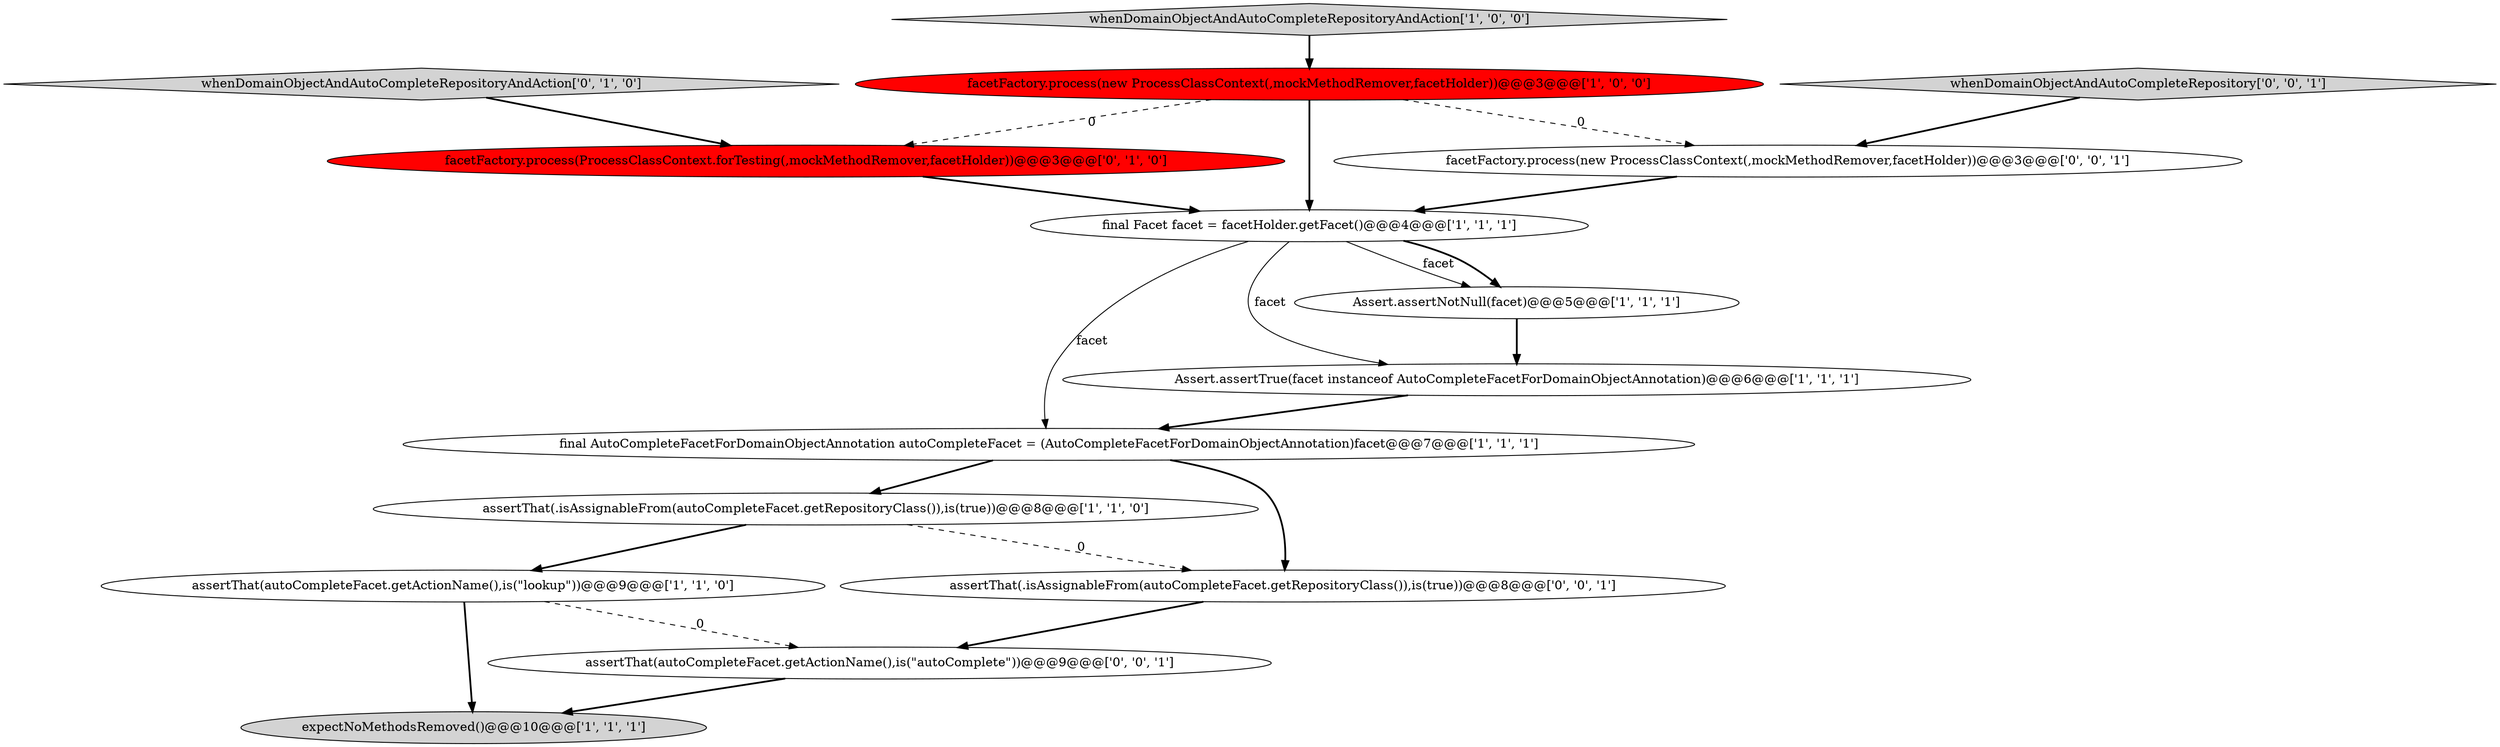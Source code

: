 digraph {
10 [style = filled, label = "whenDomainObjectAndAutoCompleteRepositoryAndAction['0', '1', '0']", fillcolor = lightgray, shape = diamond image = "AAA0AAABBB2BBB"];
3 [style = filled, label = "expectNoMethodsRemoved()@@@10@@@['1', '1', '1']", fillcolor = lightgray, shape = ellipse image = "AAA0AAABBB1BBB"];
1 [style = filled, label = "final AutoCompleteFacetForDomainObjectAnnotation autoCompleteFacet = (AutoCompleteFacetForDomainObjectAnnotation)facet@@@7@@@['1', '1', '1']", fillcolor = white, shape = ellipse image = "AAA0AAABBB1BBB"];
7 [style = filled, label = "assertThat(.isAssignableFrom(autoCompleteFacet.getRepositoryClass()),is(true))@@@8@@@['1', '1', '0']", fillcolor = white, shape = ellipse image = "AAA0AAABBB1BBB"];
5 [style = filled, label = "assertThat(autoCompleteFacet.getActionName(),is(\"lookup\"))@@@9@@@['1', '1', '0']", fillcolor = white, shape = ellipse image = "AAA0AAABBB1BBB"];
13 [style = filled, label = "facetFactory.process(new ProcessClassContext(,mockMethodRemover,facetHolder))@@@3@@@['0', '0', '1']", fillcolor = white, shape = ellipse image = "AAA0AAABBB3BBB"];
14 [style = filled, label = "assertThat(autoCompleteFacet.getActionName(),is(\"autoComplete\"))@@@9@@@['0', '0', '1']", fillcolor = white, shape = ellipse image = "AAA0AAABBB3BBB"];
8 [style = filled, label = "Assert.assertNotNull(facet)@@@5@@@['1', '1', '1']", fillcolor = white, shape = ellipse image = "AAA0AAABBB1BBB"];
0 [style = filled, label = "whenDomainObjectAndAutoCompleteRepositoryAndAction['1', '0', '0']", fillcolor = lightgray, shape = diamond image = "AAA0AAABBB1BBB"];
12 [style = filled, label = "assertThat(.isAssignableFrom(autoCompleteFacet.getRepositoryClass()),is(true))@@@8@@@['0', '0', '1']", fillcolor = white, shape = ellipse image = "AAA0AAABBB3BBB"];
6 [style = filled, label = "final Facet facet = facetHolder.getFacet()@@@4@@@['1', '1', '1']", fillcolor = white, shape = ellipse image = "AAA0AAABBB1BBB"];
4 [style = filled, label = "Assert.assertTrue(facet instanceof AutoCompleteFacetForDomainObjectAnnotation)@@@6@@@['1', '1', '1']", fillcolor = white, shape = ellipse image = "AAA0AAABBB1BBB"];
11 [style = filled, label = "whenDomainObjectAndAutoCompleteRepository['0', '0', '1']", fillcolor = lightgray, shape = diamond image = "AAA0AAABBB3BBB"];
9 [style = filled, label = "facetFactory.process(ProcessClassContext.forTesting(,mockMethodRemover,facetHolder))@@@3@@@['0', '1', '0']", fillcolor = red, shape = ellipse image = "AAA1AAABBB2BBB"];
2 [style = filled, label = "facetFactory.process(new ProcessClassContext(,mockMethodRemover,facetHolder))@@@3@@@['1', '0', '0']", fillcolor = red, shape = ellipse image = "AAA1AAABBB1BBB"];
5->3 [style = bold, label=""];
14->3 [style = bold, label=""];
5->14 [style = dashed, label="0"];
2->6 [style = bold, label=""];
0->2 [style = bold, label=""];
6->8 [style = solid, label="facet"];
1->7 [style = bold, label=""];
9->6 [style = bold, label=""];
7->5 [style = bold, label=""];
6->1 [style = solid, label="facet"];
2->9 [style = dashed, label="0"];
2->13 [style = dashed, label="0"];
11->13 [style = bold, label=""];
6->8 [style = bold, label=""];
12->14 [style = bold, label=""];
1->12 [style = bold, label=""];
7->12 [style = dashed, label="0"];
4->1 [style = bold, label=""];
10->9 [style = bold, label=""];
6->4 [style = solid, label="facet"];
8->4 [style = bold, label=""];
13->6 [style = bold, label=""];
}
